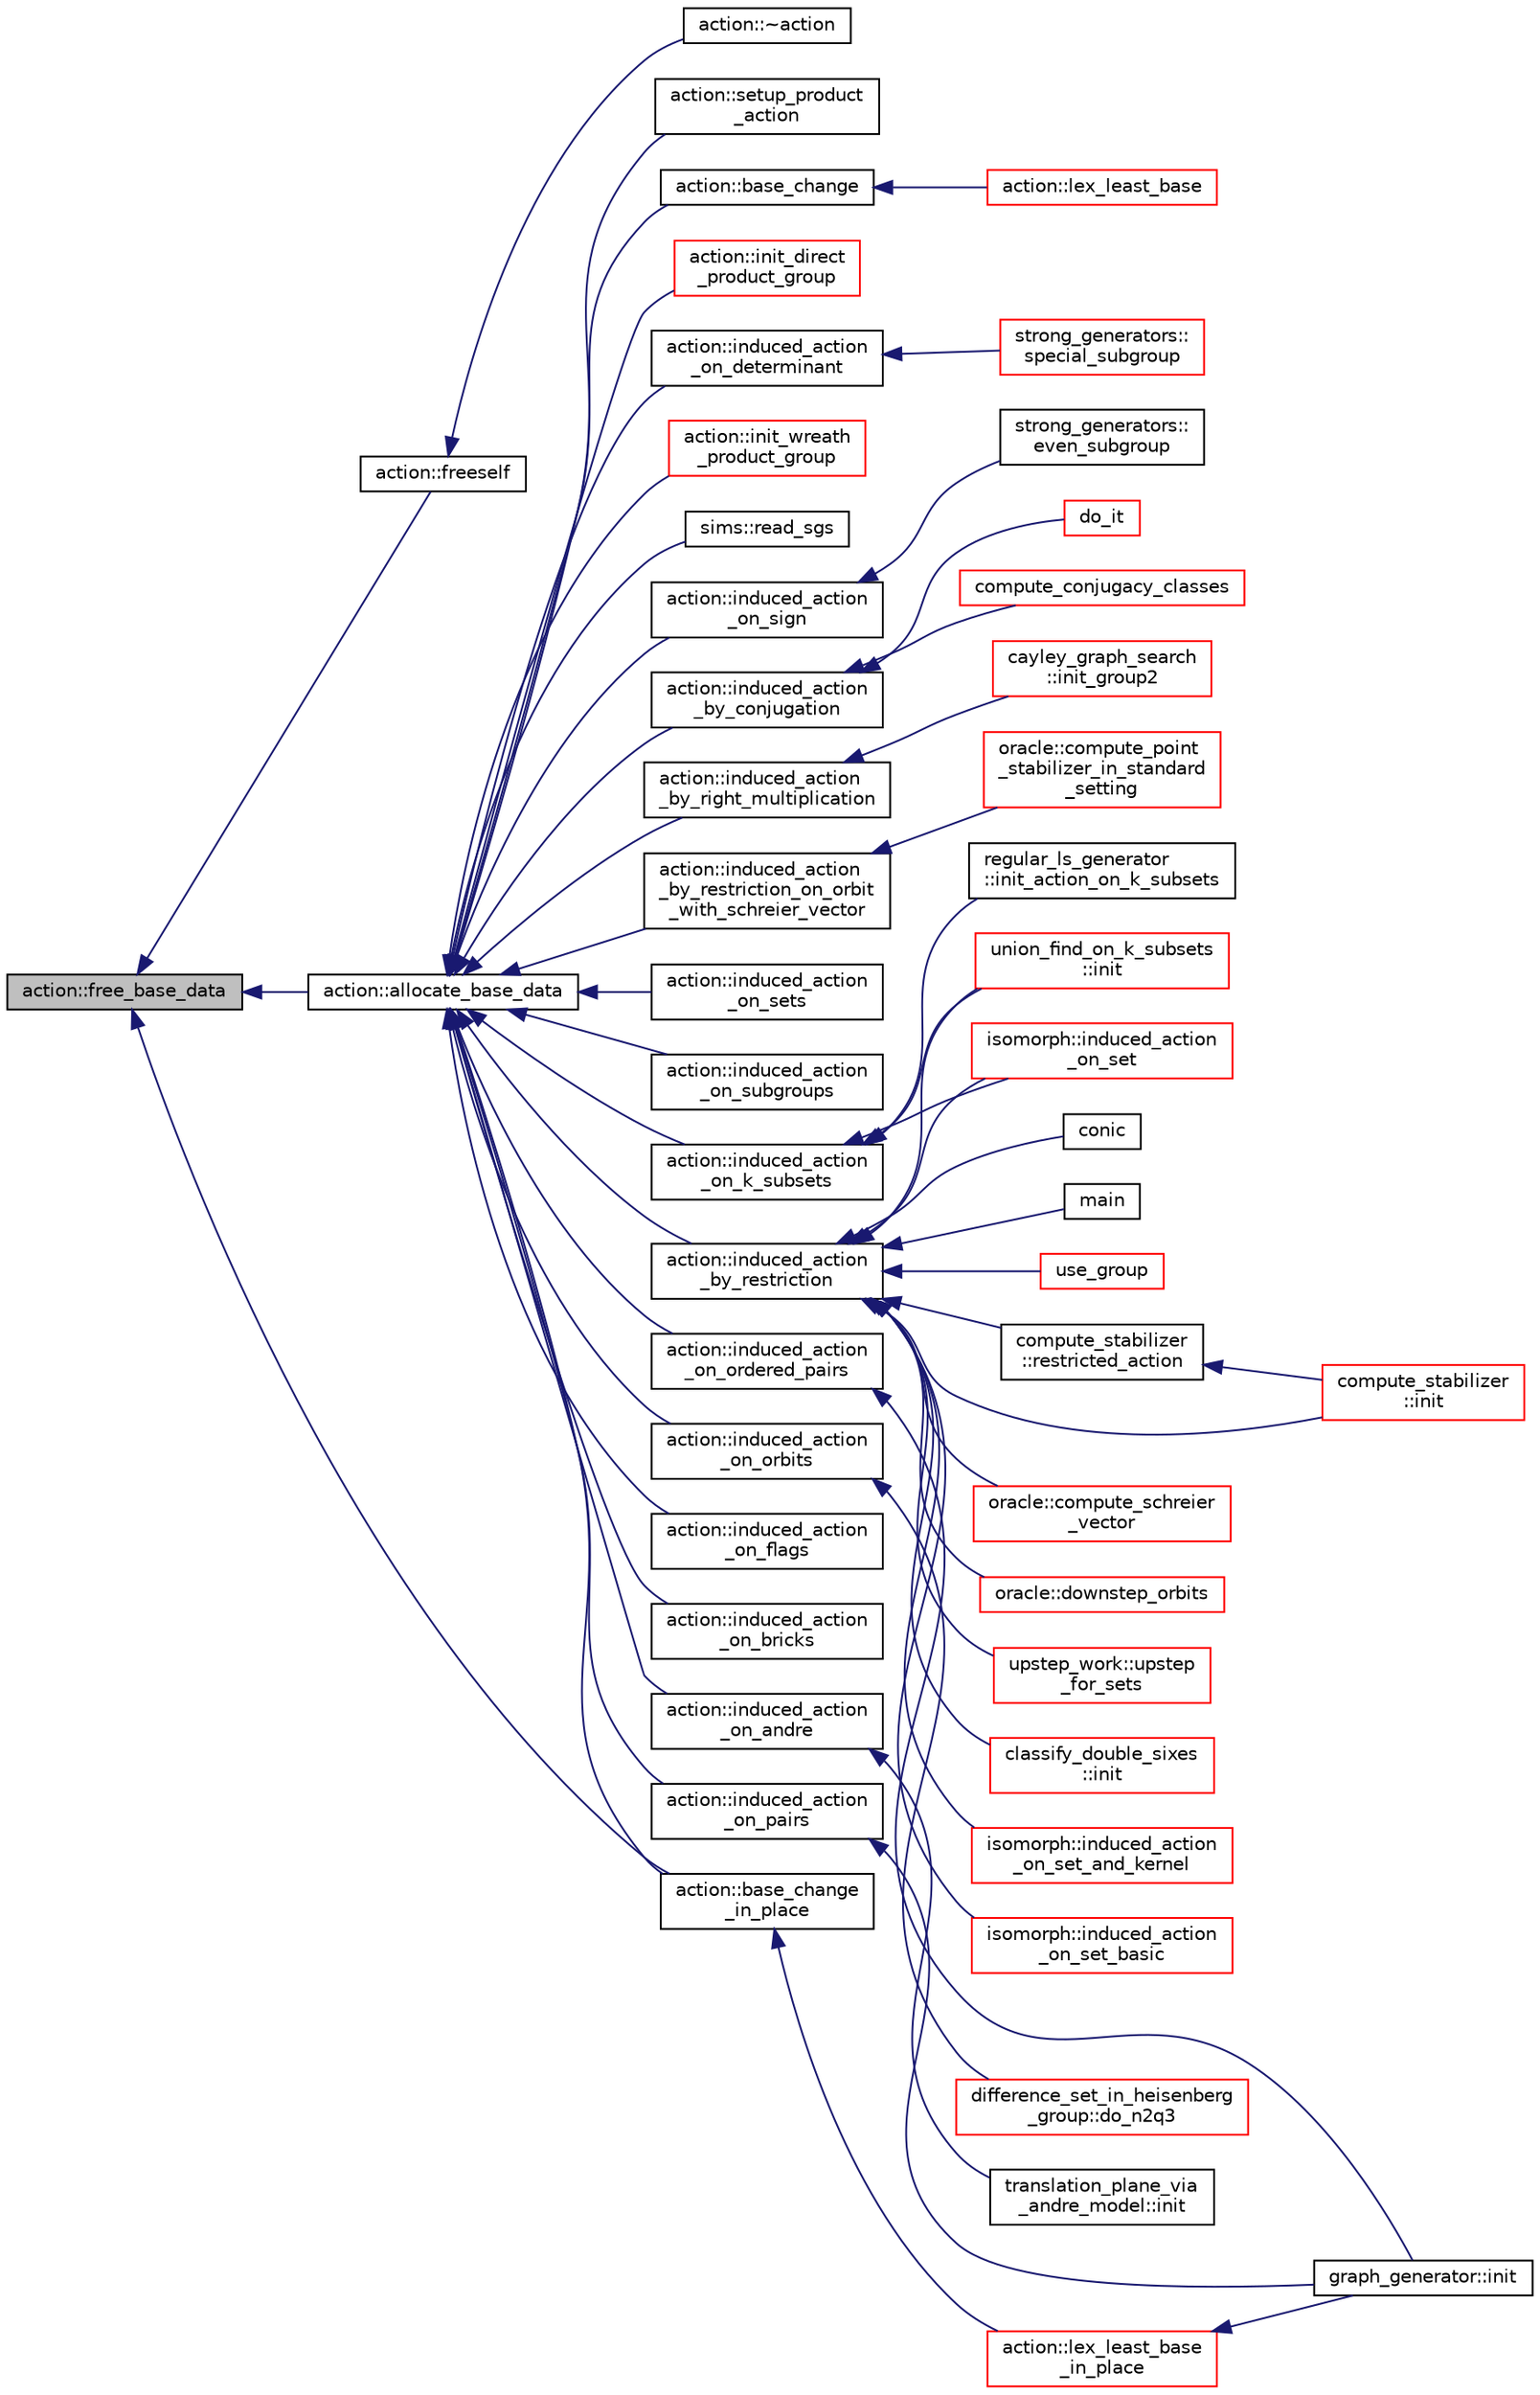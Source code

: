 digraph "action::free_base_data"
{
  edge [fontname="Helvetica",fontsize="10",labelfontname="Helvetica",labelfontsize="10"];
  node [fontname="Helvetica",fontsize="10",shape=record];
  rankdir="LR";
  Node11324 [label="action::free_base_data",height=0.2,width=0.4,color="black", fillcolor="grey75", style="filled", fontcolor="black"];
  Node11324 -> Node11325 [dir="back",color="midnightblue",fontsize="10",style="solid",fontname="Helvetica"];
  Node11325 [label="action::freeself",height=0.2,width=0.4,color="black", fillcolor="white", style="filled",URL="$d2/d86/classaction.html#aadb16f58fb831310eea91fa6c9611062"];
  Node11325 -> Node11326 [dir="back",color="midnightblue",fontsize="10",style="solid",fontname="Helvetica"];
  Node11326 [label="action::~action",height=0.2,width=0.4,color="black", fillcolor="white", style="filled",URL="$d2/d86/classaction.html#ab6f76ca0e49cfd012d51036f32e86116"];
  Node11324 -> Node11327 [dir="back",color="midnightblue",fontsize="10",style="solid",fontname="Helvetica"];
  Node11327 [label="action::allocate_base_data",height=0.2,width=0.4,color="black", fillcolor="white", style="filled",URL="$d2/d86/classaction.html#a345fa8dfbb60c8a100ab4dd80a966b1b"];
  Node11327 -> Node11328 [dir="back",color="midnightblue",fontsize="10",style="solid",fontname="Helvetica"];
  Node11328 [label="action::induced_action\l_on_determinant",height=0.2,width=0.4,color="black", fillcolor="white", style="filled",URL="$d2/d86/classaction.html#aa6b9d3c2ded2cae185ee31f2200ad0b5"];
  Node11328 -> Node11329 [dir="back",color="midnightblue",fontsize="10",style="solid",fontname="Helvetica"];
  Node11329 [label="strong_generators::\lspecial_subgroup",height=0.2,width=0.4,color="red", fillcolor="white", style="filled",URL="$dc/d09/classstrong__generators.html#a78e9e4d012bb440194e2874c40ca9e29"];
  Node11327 -> Node11337 [dir="back",color="midnightblue",fontsize="10",style="solid",fontname="Helvetica"];
  Node11337 [label="action::induced_action\l_on_sign",height=0.2,width=0.4,color="black", fillcolor="white", style="filled",URL="$d2/d86/classaction.html#ab17b07971b94eae7c5efa21b33f643f1"];
  Node11337 -> Node11338 [dir="back",color="midnightblue",fontsize="10",style="solid",fontname="Helvetica"];
  Node11338 [label="strong_generators::\leven_subgroup",height=0.2,width=0.4,color="black", fillcolor="white", style="filled",URL="$dc/d09/classstrong__generators.html#a8c1a171968f012ec245b0487a6af66e0"];
  Node11327 -> Node11339 [dir="back",color="midnightblue",fontsize="10",style="solid",fontname="Helvetica"];
  Node11339 [label="action::induced_action\l_by_conjugation",height=0.2,width=0.4,color="black", fillcolor="white", style="filled",URL="$d2/d86/classaction.html#a45fb7703c6acac791acdcde339d21cc2"];
  Node11339 -> Node11340 [dir="back",color="midnightblue",fontsize="10",style="solid",fontname="Helvetica"];
  Node11340 [label="do_it",height=0.2,width=0.4,color="red", fillcolor="white", style="filled",URL="$da/da3/burnside_8_c.html#a6a1ed4d46bdb13e56112f47f0565c25b"];
  Node11339 -> Node11342 [dir="back",color="midnightblue",fontsize="10",style="solid",fontname="Helvetica"];
  Node11342 [label="compute_conjugacy_classes",height=0.2,width=0.4,color="red", fillcolor="white", style="filled",URL="$dc/dd4/group__actions_8h.html#a3a3f311d8e19e481707b3e54dbb35066"];
  Node11327 -> Node11347 [dir="back",color="midnightblue",fontsize="10",style="solid",fontname="Helvetica"];
  Node11347 [label="action::induced_action\l_by_right_multiplication",height=0.2,width=0.4,color="black", fillcolor="white", style="filled",URL="$d2/d86/classaction.html#aafa2818d9d98046507e2754938be0c04"];
  Node11347 -> Node11348 [dir="back",color="midnightblue",fontsize="10",style="solid",fontname="Helvetica"];
  Node11348 [label="cayley_graph_search\l::init_group2",height=0.2,width=0.4,color="red", fillcolor="white", style="filled",URL="$de/dae/classcayley__graph__search.html#ac765646a4795740d7ac0a9407bf35f32"];
  Node11327 -> Node11352 [dir="back",color="midnightblue",fontsize="10",style="solid",fontname="Helvetica"];
  Node11352 [label="action::induced_action\l_on_sets",height=0.2,width=0.4,color="black", fillcolor="white", style="filled",URL="$d2/d86/classaction.html#a09639acee6b88644c103b17050cc32f1"];
  Node11327 -> Node11353 [dir="back",color="midnightblue",fontsize="10",style="solid",fontname="Helvetica"];
  Node11353 [label="action::induced_action\l_on_subgroups",height=0.2,width=0.4,color="black", fillcolor="white", style="filled",URL="$d2/d86/classaction.html#ad0de7ea45a2a73c1b8e0f52ee3ce4610"];
  Node11327 -> Node11354 [dir="back",color="midnightblue",fontsize="10",style="solid",fontname="Helvetica"];
  Node11354 [label="action::induced_action\l_by_restriction_on_orbit\l_with_schreier_vector",height=0.2,width=0.4,color="black", fillcolor="white", style="filled",URL="$d2/d86/classaction.html#ad3ddab72625d9bebe7ac8eaef488cf4c"];
  Node11354 -> Node11355 [dir="back",color="midnightblue",fontsize="10",style="solid",fontname="Helvetica"];
  Node11355 [label="oracle::compute_point\l_stabilizer_in_standard\l_setting",height=0.2,width=0.4,color="red", fillcolor="white", style="filled",URL="$d7/da7/classoracle.html#afa7b2b71cd2ccbb807a740d6e1085982"];
  Node11327 -> Node11426 [dir="back",color="midnightblue",fontsize="10",style="solid",fontname="Helvetica"];
  Node11426 [label="action::induced_action\l_by_restriction",height=0.2,width=0.4,color="black", fillcolor="white", style="filled",URL="$d2/d86/classaction.html#a37c21f74a97c921d882a308370c06357"];
  Node11426 -> Node11365 [dir="back",color="midnightblue",fontsize="10",style="solid",fontname="Helvetica"];
  Node11365 [label="conic",height=0.2,width=0.4,color="black", fillcolor="white", style="filled",URL="$d4/de8/conic_8_c.html#a96def9474b981a9d5831a9b48d85d652"];
  Node11426 -> Node11427 [dir="back",color="midnightblue",fontsize="10",style="solid",fontname="Helvetica"];
  Node11427 [label="main",height=0.2,width=0.4,color="black", fillcolor="white", style="filled",URL="$d5/d0d/apps_2projective__space_2polar_8_c.html#a217dbf8b442f20279ea00b898af96f52"];
  Node11426 -> Node11390 [dir="back",color="midnightblue",fontsize="10",style="solid",fontname="Helvetica"];
  Node11390 [label="use_group",height=0.2,width=0.4,color="red", fillcolor="white", style="filled",URL="$d9/d9f/all__cliques_8_c.html#aba62531e97173264c39afe2c7857af31"];
  Node11426 -> Node11428 [dir="back",color="midnightblue",fontsize="10",style="solid",fontname="Helvetica"];
  Node11428 [label="union_find_on_k_subsets\l::init",height=0.2,width=0.4,color="red", fillcolor="white", style="filled",URL="$d3/d1b/classunion__find__on__k__subsets.html#aad0de310a8e8df1ff78ee2eaf3ec1e54"];
  Node11426 -> Node11430 [dir="back",color="midnightblue",fontsize="10",style="solid",fontname="Helvetica"];
  Node11430 [label="compute_stabilizer\l::init",height=0.2,width=0.4,color="red", fillcolor="white", style="filled",URL="$d8/d30/classcompute__stabilizer.html#a36a1729430f317a65559220a8206a7d7"];
  Node11426 -> Node11435 [dir="back",color="midnightblue",fontsize="10",style="solid",fontname="Helvetica"];
  Node11435 [label="compute_stabilizer\l::restricted_action",height=0.2,width=0.4,color="black", fillcolor="white", style="filled",URL="$d8/d30/classcompute__stabilizer.html#a895df470da0ac14f812c3c4b6f2280b9"];
  Node11435 -> Node11430 [dir="back",color="midnightblue",fontsize="10",style="solid",fontname="Helvetica"];
  Node11426 -> Node11436 [dir="back",color="midnightblue",fontsize="10",style="solid",fontname="Helvetica"];
  Node11436 [label="oracle::compute_schreier\l_vector",height=0.2,width=0.4,color="red", fillcolor="white", style="filled",URL="$d7/da7/classoracle.html#a1ba7d398b51ed70f89b5ea54adb7b089"];
  Node11426 -> Node11446 [dir="back",color="midnightblue",fontsize="10",style="solid",fontname="Helvetica"];
  Node11446 [label="oracle::downstep_orbits",height=0.2,width=0.4,color="red", fillcolor="white", style="filled",URL="$d7/da7/classoracle.html#a65ea623f3a7b2e3dba4e29638207bc53"];
  Node11426 -> Node11449 [dir="back",color="midnightblue",fontsize="10",style="solid",fontname="Helvetica"];
  Node11449 [label="upstep_work::upstep\l_for_sets",height=0.2,width=0.4,color="red", fillcolor="white", style="filled",URL="$d2/dd6/classupstep__work.html#acbfe3d5e23c38c3dc8f5908e0bc5bf1b"];
  Node11426 -> Node11450 [dir="back",color="midnightblue",fontsize="10",style="solid",fontname="Helvetica"];
  Node11450 [label="classify_double_sixes\l::init",height=0.2,width=0.4,color="red", fillcolor="white", style="filled",URL="$dd/d23/classclassify__double__sixes.html#a8c5c41d5124b35379d626480ff225f7b"];
  Node11426 -> Node11452 [dir="back",color="midnightblue",fontsize="10",style="solid",fontname="Helvetica"];
  Node11452 [label="isomorph::induced_action\l_on_set_and_kernel",height=0.2,width=0.4,color="red", fillcolor="white", style="filled",URL="$d3/d5f/classisomorph.html#a77563cca300ed45768afe24ce54d453a"];
  Node11426 -> Node11454 [dir="back",color="midnightblue",fontsize="10",style="solid",fontname="Helvetica"];
  Node11454 [label="isomorph::induced_action\l_on_set_basic",height=0.2,width=0.4,color="red", fillcolor="white", style="filled",URL="$d3/d5f/classisomorph.html#a4cf1c7b7d6691e4b864d1b900a5383b8"];
  Node11426 -> Node11457 [dir="back",color="midnightblue",fontsize="10",style="solid",fontname="Helvetica"];
  Node11457 [label="isomorph::induced_action\l_on_set",height=0.2,width=0.4,color="red", fillcolor="white", style="filled",URL="$d3/d5f/classisomorph.html#a66a62f79a0f877b889ec5bd0c79392f1"];
  Node11327 -> Node11467 [dir="back",color="midnightblue",fontsize="10",style="solid",fontname="Helvetica"];
  Node11467 [label="action::induced_action\l_on_pairs",height=0.2,width=0.4,color="black", fillcolor="white", style="filled",URL="$d2/d86/classaction.html#a4b01c7b3cc749218e9dbd84b9fed90b3"];
  Node11467 -> Node11468 [dir="back",color="midnightblue",fontsize="10",style="solid",fontname="Helvetica"];
  Node11468 [label="graph_generator::init",height=0.2,width=0.4,color="black", fillcolor="white", style="filled",URL="$d9/d91/classgraph__generator.html#acd2ec07214d869173eb1c9ffb3ec0312"];
  Node11327 -> Node11469 [dir="back",color="midnightblue",fontsize="10",style="solid",fontname="Helvetica"];
  Node11469 [label="action::induced_action\l_on_ordered_pairs",height=0.2,width=0.4,color="black", fillcolor="white", style="filled",URL="$d2/d86/classaction.html#ad290e0cc115881e0b9ddab7f7071975e"];
  Node11469 -> Node11468 [dir="back",color="midnightblue",fontsize="10",style="solid",fontname="Helvetica"];
  Node11327 -> Node11470 [dir="back",color="midnightblue",fontsize="10",style="solid",fontname="Helvetica"];
  Node11470 [label="action::induced_action\l_on_k_subsets",height=0.2,width=0.4,color="black", fillcolor="white", style="filled",URL="$d2/d86/classaction.html#a2eb6058853cffc4c099099e07ecbe612"];
  Node11470 -> Node11471 [dir="back",color="midnightblue",fontsize="10",style="solid",fontname="Helvetica"];
  Node11471 [label="regular_ls_generator\l::init_action_on_k_subsets",height=0.2,width=0.4,color="black", fillcolor="white", style="filled",URL="$d2/dd8/classregular__ls__generator.html#a376756328833fe79990f30dd77f66b38"];
  Node11470 -> Node11428 [dir="back",color="midnightblue",fontsize="10",style="solid",fontname="Helvetica"];
  Node11470 -> Node11457 [dir="back",color="midnightblue",fontsize="10",style="solid",fontname="Helvetica"];
  Node11327 -> Node11472 [dir="back",color="midnightblue",fontsize="10",style="solid",fontname="Helvetica"];
  Node11472 [label="action::induced_action\l_on_orbits",height=0.2,width=0.4,color="black", fillcolor="white", style="filled",URL="$d2/d86/classaction.html#a875913e4919877fe3dcae039ce44d7d8"];
  Node11472 -> Node11473 [dir="back",color="midnightblue",fontsize="10",style="solid",fontname="Helvetica"];
  Node11473 [label="difference_set_in_heisenberg\l_group::do_n2q3",height=0.2,width=0.4,color="red", fillcolor="white", style="filled",URL="$de/d8a/classdifference__set__in__heisenberg__group.html#aca82ff116dd5d17cfbb311e809b6d023"];
  Node11327 -> Node11476 [dir="back",color="midnightblue",fontsize="10",style="solid",fontname="Helvetica"];
  Node11476 [label="action::induced_action\l_on_flags",height=0.2,width=0.4,color="black", fillcolor="white", style="filled",URL="$d2/d86/classaction.html#afb1ac2fda2a79462e38c133330982341"];
  Node11327 -> Node11477 [dir="back",color="midnightblue",fontsize="10",style="solid",fontname="Helvetica"];
  Node11477 [label="action::induced_action\l_on_bricks",height=0.2,width=0.4,color="black", fillcolor="white", style="filled",URL="$d2/d86/classaction.html#a71c71472fda2eefb125cd852d5feb306"];
  Node11327 -> Node11478 [dir="back",color="midnightblue",fontsize="10",style="solid",fontname="Helvetica"];
  Node11478 [label="action::induced_action\l_on_andre",height=0.2,width=0.4,color="black", fillcolor="white", style="filled",URL="$d2/d86/classaction.html#a917efe5d7ae49b86dbf397540939fea4"];
  Node11478 -> Node11479 [dir="back",color="midnightblue",fontsize="10",style="solid",fontname="Helvetica"];
  Node11479 [label="translation_plane_via\l_andre_model::init",height=0.2,width=0.4,color="black", fillcolor="white", style="filled",URL="$d1/dcc/classtranslation__plane__via__andre__model.html#adb424599de168ade331979a9218ee07b"];
  Node11327 -> Node11480 [dir="back",color="midnightblue",fontsize="10",style="solid",fontname="Helvetica"];
  Node11480 [label="action::setup_product\l_action",height=0.2,width=0.4,color="black", fillcolor="white", style="filled",URL="$d2/d86/classaction.html#a35c717fb546189c007a89bb7b133e2f6"];
  Node11327 -> Node11481 [dir="back",color="midnightblue",fontsize="10",style="solid",fontname="Helvetica"];
  Node11481 [label="action::base_change\l_in_place",height=0.2,width=0.4,color="black", fillcolor="white", style="filled",URL="$d2/d86/classaction.html#a035960aa89ff1aec59f868c15fc63d50"];
  Node11481 -> Node11482 [dir="back",color="midnightblue",fontsize="10",style="solid",fontname="Helvetica"];
  Node11482 [label="action::lex_least_base\l_in_place",height=0.2,width=0.4,color="red", fillcolor="white", style="filled",URL="$d2/d86/classaction.html#a24c460a91daf89ab1994a4160623ccb4"];
  Node11482 -> Node11468 [dir="back",color="midnightblue",fontsize="10",style="solid",fontname="Helvetica"];
  Node11327 -> Node11489 [dir="back",color="midnightblue",fontsize="10",style="solid",fontname="Helvetica"];
  Node11489 [label="action::base_change",height=0.2,width=0.4,color="black", fillcolor="white", style="filled",URL="$d2/d86/classaction.html#a1cab1a81da804692affaf9b7060c90f6"];
  Node11489 -> Node11490 [dir="back",color="midnightblue",fontsize="10",style="solid",fontname="Helvetica"];
  Node11490 [label="action::lex_least_base",height=0.2,width=0.4,color="red", fillcolor="white", style="filled",URL="$d2/d86/classaction.html#a9a2ef76acebb468140a74f3a6af8eb88"];
  Node11327 -> Node11517 [dir="back",color="midnightblue",fontsize="10",style="solid",fontname="Helvetica"];
  Node11517 [label="action::init_direct\l_product_group",height=0.2,width=0.4,color="red", fillcolor="white", style="filled",URL="$d2/d86/classaction.html#ae28dd34a1b9706531f7b25af17b4809e"];
  Node11327 -> Node11520 [dir="back",color="midnightblue",fontsize="10",style="solid",fontname="Helvetica"];
  Node11520 [label="action::init_wreath\l_product_group",height=0.2,width=0.4,color="red", fillcolor="white", style="filled",URL="$d2/d86/classaction.html#a29d8425b266eff98677406f084ee3f86"];
  Node11327 -> Node11523 [dir="back",color="midnightblue",fontsize="10",style="solid",fontname="Helvetica"];
  Node11523 [label="sims::read_sgs",height=0.2,width=0.4,color="black", fillcolor="white", style="filled",URL="$d9/df3/classsims.html#acc819864b418090e81b8a060cdc384df"];
  Node11324 -> Node11481 [dir="back",color="midnightblue",fontsize="10",style="solid",fontname="Helvetica"];
}
